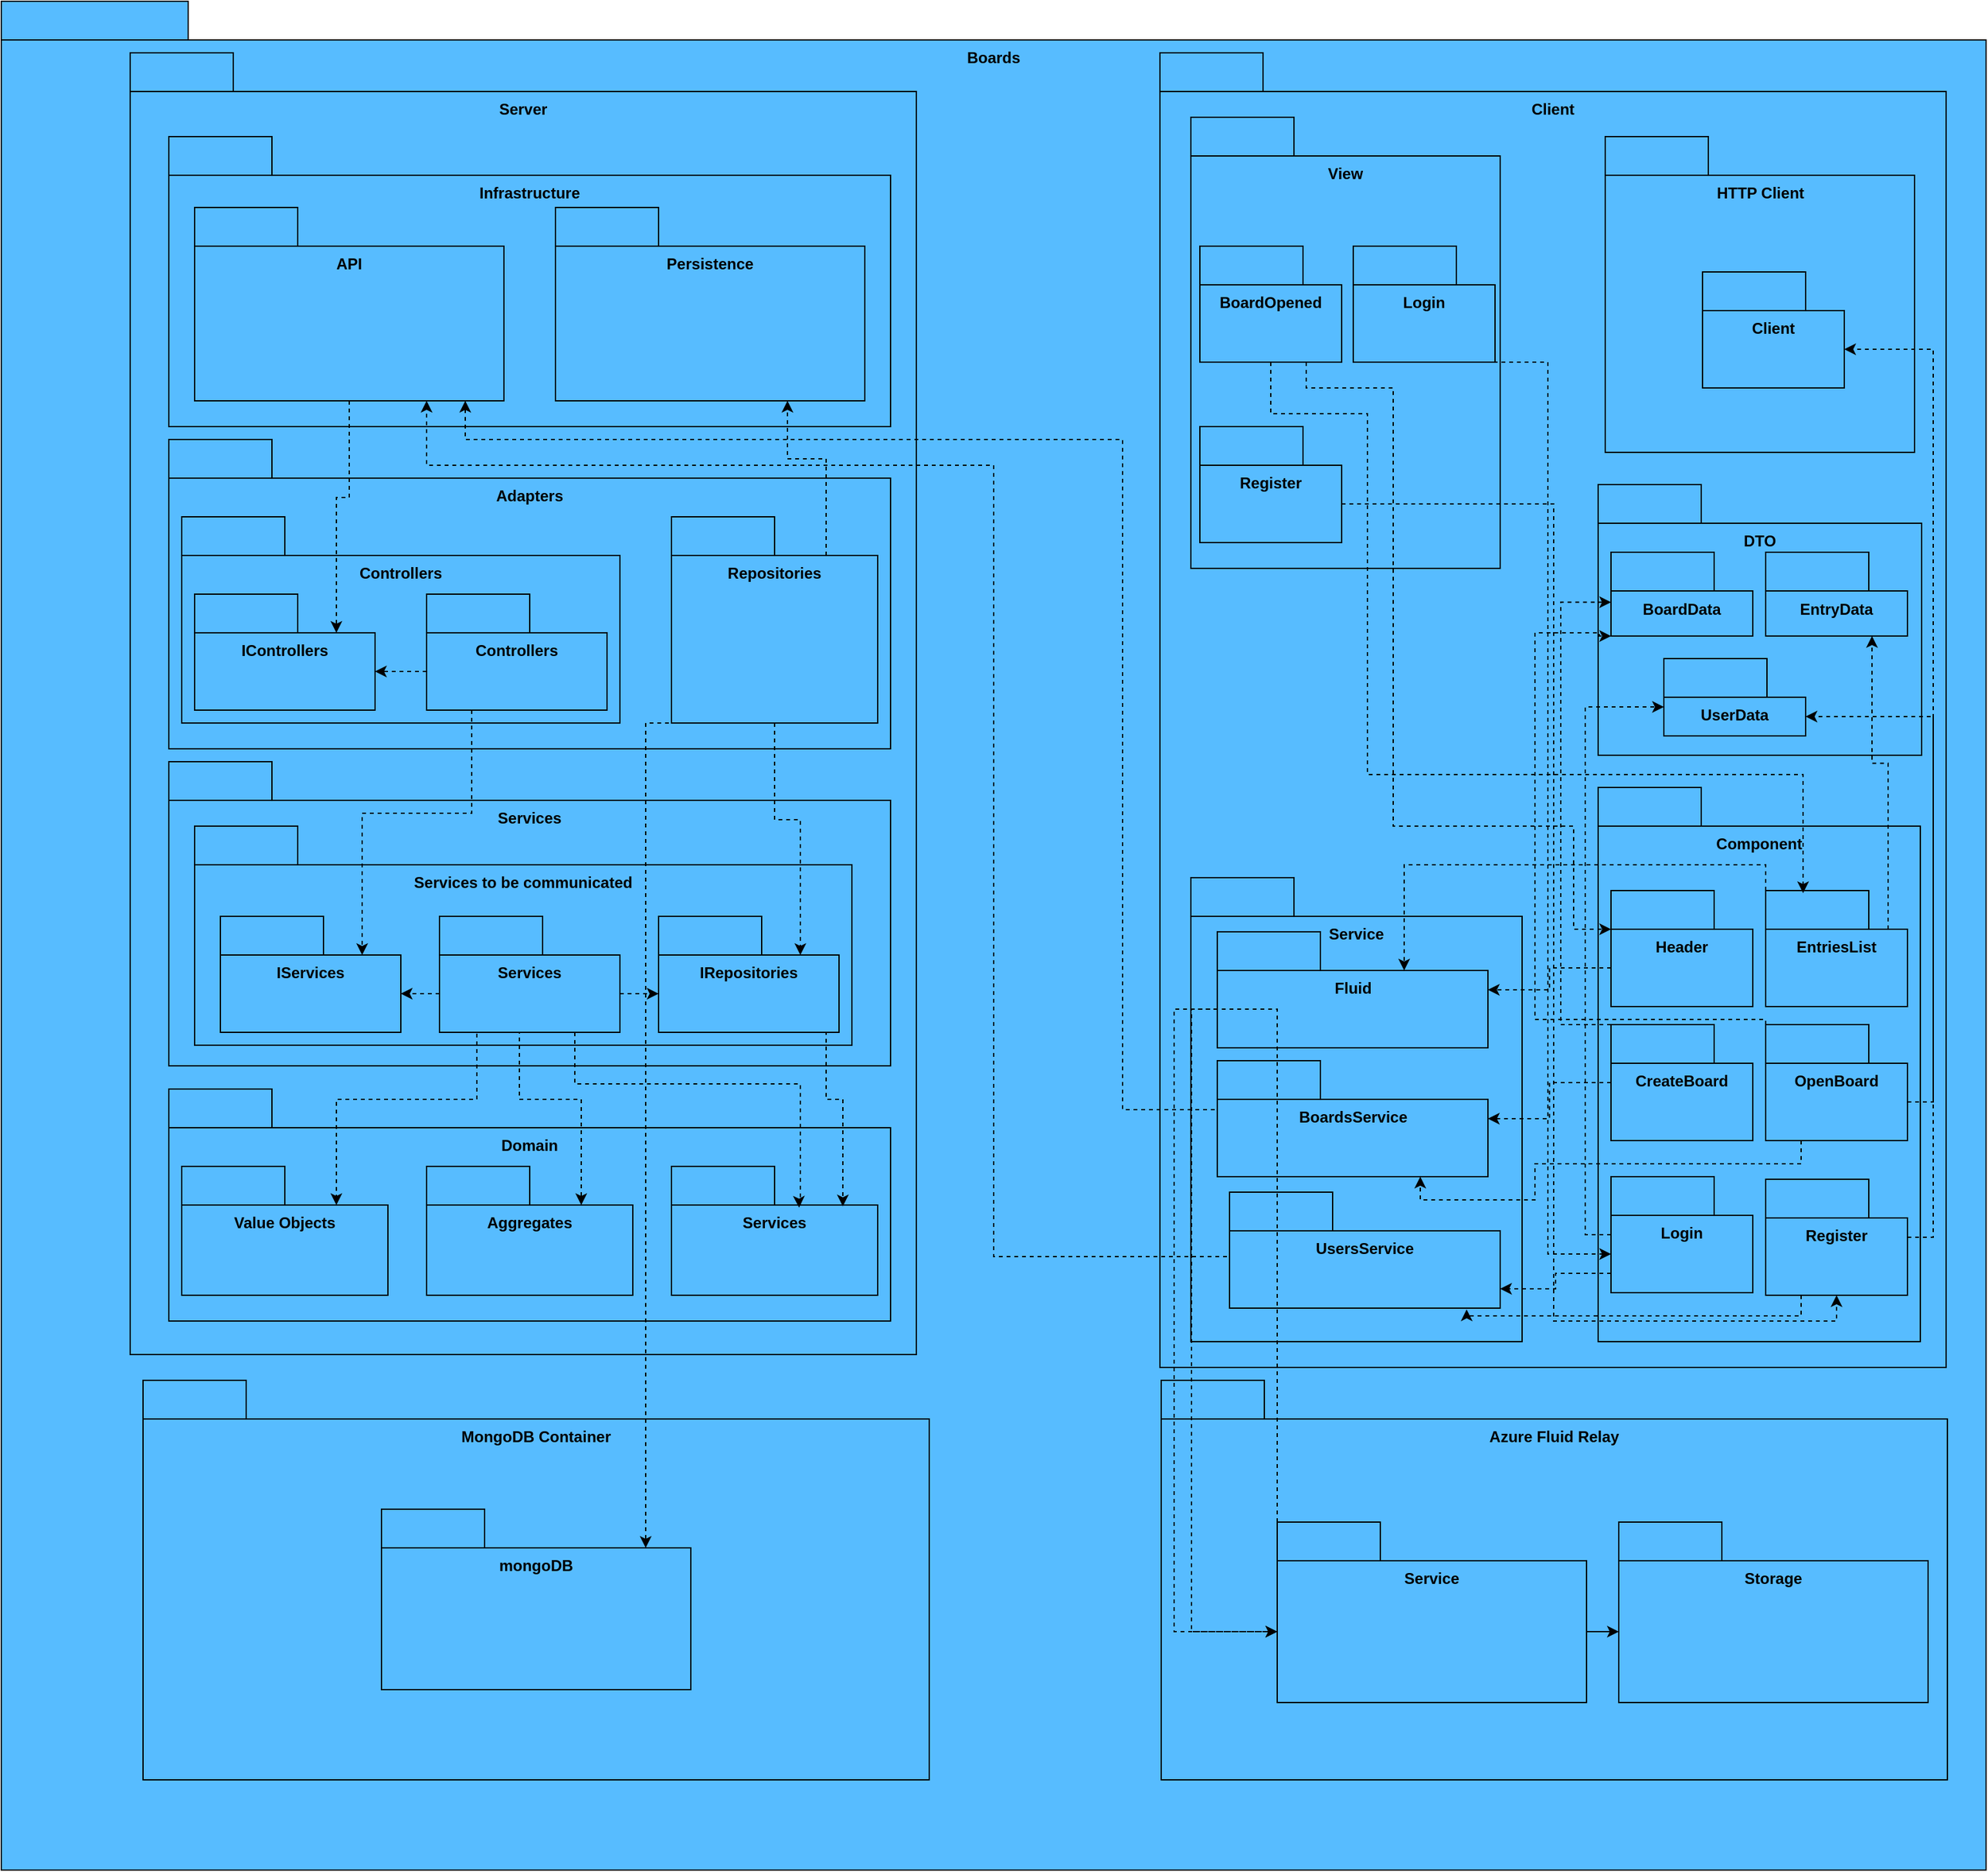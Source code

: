 <mxfile version="24.5.2" type="device">
  <diagram name="Página-1" id="x0MIxofvlBKnb_vQ5xsa">
    <mxGraphModel dx="1559" dy="737" grid="1" gridSize="10" guides="1" tooltips="1" connect="1" arrows="1" fold="1" page="1" pageScale="1" pageWidth="827" pageHeight="1169" math="0" shadow="0">
      <root>
        <mxCell id="0" />
        <mxCell id="1" parent="0" />
        <mxCell id="X4RcV-u0WtbPZ1Ft_U8e-1" value="Boards" style="shape=folder;fontStyle=1;tabWidth=80;tabHeight=30;tabPosition=left;html=1;boundedLbl=1;whiteSpace=wrap;fillColor=#57BCFF;verticalAlign=top;" parent="1" vertex="1">
          <mxGeometry x="-420" y="30" width="1540" height="1450" as="geometry" />
        </mxCell>
        <mxCell id="X4RcV-u0WtbPZ1Ft_U8e-2" value="Server" style="shape=folder;fontStyle=1;tabWidth=80;tabHeight=30;tabPosition=left;html=1;boundedLbl=1;whiteSpace=wrap;fillColor=#57BCFF;verticalAlign=top;" parent="1" vertex="1">
          <mxGeometry x="-320" y="70" width="610" height="1010" as="geometry" />
        </mxCell>
        <mxCell id="X4RcV-u0WtbPZ1Ft_U8e-3" value="Services" style="shape=folder;fontStyle=1;tabWidth=80;tabHeight=30;tabPosition=left;html=1;boundedLbl=1;whiteSpace=wrap;fillColor=#57BCFF;verticalAlign=top;" parent="1" vertex="1">
          <mxGeometry x="-290" y="620" width="560" height="236" as="geometry" />
        </mxCell>
        <mxCell id="X4RcV-u0WtbPZ1Ft_U8e-4" value="MongoDB Container" style="shape=folder;fontStyle=1;tabWidth=80;tabHeight=30;tabPosition=left;html=1;boundedLbl=1;whiteSpace=wrap;fillColor=#57BCFF;verticalAlign=top;" parent="1" vertex="1">
          <mxGeometry x="-310" y="1100" width="610" height="310" as="geometry" />
        </mxCell>
        <mxCell id="X4RcV-u0WtbPZ1Ft_U8e-5" value="mongoDB" style="shape=folder;fontStyle=1;tabWidth=80;tabHeight=30;tabPosition=left;html=1;boundedLbl=1;whiteSpace=wrap;fillColor=#57BCFF;verticalAlign=top;" parent="1" vertex="1">
          <mxGeometry x="-125" y="1200" width="240" height="140" as="geometry" />
        </mxCell>
        <mxCell id="X4RcV-u0WtbPZ1Ft_U8e-6" value="Client" style="shape=folder;fontStyle=1;tabWidth=80;tabHeight=30;tabPosition=left;html=1;boundedLbl=1;whiteSpace=wrap;fillColor=#57BCFF;verticalAlign=top;" parent="1" vertex="1">
          <mxGeometry x="479" y="70" width="610" height="1020" as="geometry" />
        </mxCell>
        <mxCell id="X4RcV-u0WtbPZ1Ft_U8e-7" value="View" style="shape=folder;fontStyle=1;tabWidth=80;tabHeight=30;tabPosition=left;html=1;boundedLbl=1;whiteSpace=wrap;fillColor=#57BCFF;verticalAlign=top;" parent="1" vertex="1">
          <mxGeometry x="503" y="120" width="240" height="350" as="geometry" />
        </mxCell>
        <mxCell id="X4RcV-u0WtbPZ1Ft_U8e-8" value="HTTP Client" style="shape=folder;fontStyle=1;tabWidth=80;tabHeight=30;tabPosition=left;html=1;boundedLbl=1;whiteSpace=wrap;fillColor=#57BCFF;verticalAlign=top;" parent="1" vertex="1">
          <mxGeometry x="824.5" y="135" width="240" height="245" as="geometry" />
        </mxCell>
        <mxCell id="X4RcV-u0WtbPZ1Ft_U8e-9" value="Service" style="shape=folder;fontStyle=1;tabWidth=80;tabHeight=30;tabPosition=left;html=1;boundedLbl=1;whiteSpace=wrap;fillColor=#57BCFF;verticalAlign=top;" parent="1" vertex="1">
          <mxGeometry x="503" y="710" width="257" height="360" as="geometry" />
        </mxCell>
        <mxCell id="X4RcV-u0WtbPZ1Ft_U8e-10" value="Component" style="shape=folder;fontStyle=1;tabWidth=80;tabHeight=30;tabPosition=left;html=1;boundedLbl=1;whiteSpace=wrap;fillColor=#57BCFF;verticalAlign=top;" parent="1" vertex="1">
          <mxGeometry x="819" y="640" width="250" height="430" as="geometry" />
        </mxCell>
        <mxCell id="X4RcV-u0WtbPZ1Ft_U8e-11" value="DTO" style="shape=folder;fontStyle=1;tabWidth=80;tabHeight=30;tabPosition=left;html=1;boundedLbl=1;whiteSpace=wrap;fillColor=#57BCFF;verticalAlign=top;" parent="1" vertex="1">
          <mxGeometry x="819" y="405" width="251" height="210" as="geometry" />
        </mxCell>
        <mxCell id="X4RcV-u0WtbPZ1Ft_U8e-12" value="Azure Fluid Relay" style="shape=folder;fontStyle=1;tabWidth=80;tabHeight=30;tabPosition=left;html=1;boundedLbl=1;whiteSpace=wrap;fillColor=#57BCFF;verticalAlign=top;" parent="1" vertex="1">
          <mxGeometry x="480" y="1100" width="610" height="310" as="geometry" />
        </mxCell>
        <mxCell id="X4RcV-u0WtbPZ1Ft_U8e-13" value="Storage" style="shape=folder;fontStyle=1;tabWidth=80;tabHeight=30;tabPosition=left;html=1;boundedLbl=1;whiteSpace=wrap;fillColor=#57BCFF;verticalAlign=top;" parent="1" vertex="1">
          <mxGeometry x="835" y="1210" width="240" height="140" as="geometry" />
        </mxCell>
        <mxCell id="X4RcV-u0WtbPZ1Ft_U8e-14" value="Domain" style="shape=folder;fontStyle=1;tabWidth=80;tabHeight=30;tabPosition=left;html=1;boundedLbl=1;whiteSpace=wrap;fillColor=#57BCFF;verticalAlign=top;" parent="1" vertex="1">
          <mxGeometry x="-290" y="874" width="560" height="180" as="geometry" />
        </mxCell>
        <mxCell id="X4RcV-u0WtbPZ1Ft_U8e-15" value="Adapters" style="shape=folder;fontStyle=1;tabWidth=80;tabHeight=30;tabPosition=left;html=1;boundedLbl=1;whiteSpace=wrap;fillColor=#57BCFF;verticalAlign=top;" parent="1" vertex="1">
          <mxGeometry x="-290" y="370" width="560" height="240" as="geometry" />
        </mxCell>
        <mxCell id="X4RcV-u0WtbPZ1Ft_U8e-16" value="Infrastructure" style="shape=folder;fontStyle=1;tabWidth=80;tabHeight=30;tabPosition=left;html=1;boundedLbl=1;whiteSpace=wrap;fillColor=#57BCFF;verticalAlign=top;" parent="1" vertex="1">
          <mxGeometry x="-290" y="135" width="560" height="225" as="geometry" />
        </mxCell>
        <mxCell id="X4RcV-u0WtbPZ1Ft_U8e-33" value="API" style="shape=folder;fontStyle=1;tabWidth=80;tabHeight=30;tabPosition=left;html=1;boundedLbl=1;whiteSpace=wrap;fillColor=#57BCFF;verticalAlign=top;" parent="1" vertex="1">
          <mxGeometry x="-270" y="190" width="240" height="150" as="geometry" />
        </mxCell>
        <mxCell id="X4RcV-u0WtbPZ1Ft_U8e-36" value="Repositories" style="shape=folder;fontStyle=1;tabWidth=80;tabHeight=30;tabPosition=left;html=1;boundedLbl=1;whiteSpace=wrap;fillColor=#57BCFF;verticalAlign=top;" parent="1" vertex="1">
          <mxGeometry x="100" y="430" width="160" height="160" as="geometry" />
        </mxCell>
        <mxCell id="X4RcV-u0WtbPZ1Ft_U8e-37" value="Persistence" style="shape=folder;fontStyle=1;tabWidth=80;tabHeight=30;tabPosition=left;html=1;boundedLbl=1;whiteSpace=wrap;fillColor=#57BCFF;verticalAlign=top;" parent="1" vertex="1">
          <mxGeometry x="10" y="190" width="240" height="150" as="geometry" />
        </mxCell>
        <mxCell id="X4RcV-u0WtbPZ1Ft_U8e-38" value="Aggregates" style="shape=folder;fontStyle=1;tabWidth=80;tabHeight=30;tabPosition=left;html=1;boundedLbl=1;whiteSpace=wrap;fillColor=#57BCFF;verticalAlign=top;" parent="1" vertex="1">
          <mxGeometry x="-90" y="934" width="160" height="100" as="geometry" />
        </mxCell>
        <mxCell id="X4RcV-u0WtbPZ1Ft_U8e-39" value="Value Objects" style="shape=folder;fontStyle=1;tabWidth=80;tabHeight=30;tabPosition=left;html=1;boundedLbl=1;whiteSpace=wrap;fillColor=#57BCFF;verticalAlign=top;" parent="1" vertex="1">
          <mxGeometry x="-280" y="934" width="160" height="100" as="geometry" />
        </mxCell>
        <mxCell id="X4RcV-u0WtbPZ1Ft_U8e-40" value="Services to be communicated" style="shape=folder;fontStyle=1;tabWidth=80;tabHeight=30;tabPosition=left;html=1;boundedLbl=1;whiteSpace=wrap;fillColor=#57BCFF;verticalAlign=top;" parent="1" vertex="1">
          <mxGeometry x="-270" y="670" width="510" height="170" as="geometry" />
        </mxCell>
        <mxCell id="X4RcV-u0WtbPZ1Ft_U8e-41" value="Controllers" style="shape=folder;fontStyle=1;tabWidth=80;tabHeight=30;tabPosition=left;html=1;boundedLbl=1;whiteSpace=wrap;fillColor=#57BCFF;verticalAlign=top;" parent="1" vertex="1">
          <mxGeometry x="-280" y="430" width="340" height="160" as="geometry" />
        </mxCell>
        <mxCell id="X4RcV-u0WtbPZ1Ft_U8e-42" value="Services" style="shape=folder;fontStyle=1;tabWidth=80;tabHeight=30;tabPosition=left;html=1;boundedLbl=1;whiteSpace=wrap;fillColor=#57BCFF;verticalAlign=top;" parent="1" vertex="1">
          <mxGeometry x="100" y="934" width="160" height="100" as="geometry" />
        </mxCell>
        <mxCell id="X4RcV-u0WtbPZ1Ft_U8e-43" style="edgeStyle=orthogonalEdgeStyle;rounded=0;orthogonalLoop=1;jettySize=auto;html=1;exitX=0.207;exitY=1.011;exitDx=0;exitDy=0;exitPerimeter=0;entryX=0;entryY=0;entryDx=120;entryDy=30;entryPerimeter=0;dashed=1;" parent="1" source="X4RcV-u0WtbPZ1Ft_U8e-50" target="X4RcV-u0WtbPZ1Ft_U8e-39" edge="1">
          <mxGeometry relative="1" as="geometry" />
        </mxCell>
        <mxCell id="X4RcV-u0WtbPZ1Ft_U8e-44" style="edgeStyle=orthogonalEdgeStyle;rounded=0;orthogonalLoop=1;jettySize=auto;html=1;exitX=0.443;exitY=0.978;exitDx=0;exitDy=0;exitPerimeter=0;entryX=0;entryY=0;entryDx=120;entryDy=30;entryPerimeter=0;dashed=1;" parent="1" source="X4RcV-u0WtbPZ1Ft_U8e-50" target="X4RcV-u0WtbPZ1Ft_U8e-38" edge="1">
          <mxGeometry relative="1" as="geometry" />
        </mxCell>
        <mxCell id="X4RcV-u0WtbPZ1Ft_U8e-45" style="edgeStyle=orthogonalEdgeStyle;rounded=0;orthogonalLoop=1;jettySize=auto;html=1;exitX=0.75;exitY=1;exitDx=0;exitDy=0;exitPerimeter=0;entryX=0.619;entryY=0.32;entryDx=0;entryDy=0;entryPerimeter=0;dashed=1;" parent="1" source="X4RcV-u0WtbPZ1Ft_U8e-50" target="X4RcV-u0WtbPZ1Ft_U8e-42" edge="1">
          <mxGeometry relative="1" as="geometry">
            <Array as="points">
              <mxPoint x="25" y="870" />
              <mxPoint x="200" y="870" />
              <mxPoint x="200" y="964" />
              <mxPoint x="199" y="964" />
            </Array>
          </mxGeometry>
        </mxCell>
        <mxCell id="X4RcV-u0WtbPZ1Ft_U8e-48" value="IServices" style="shape=folder;fontStyle=1;tabWidth=80;tabHeight=30;tabPosition=left;html=1;boundedLbl=1;whiteSpace=wrap;fillColor=#57BCFF;verticalAlign=top;" parent="1" vertex="1">
          <mxGeometry x="-250" y="740" width="140" height="90" as="geometry" />
        </mxCell>
        <mxCell id="X4RcV-u0WtbPZ1Ft_U8e-49" value="IRepositories" style="shape=folder;fontStyle=1;tabWidth=80;tabHeight=30;tabPosition=left;html=1;boundedLbl=1;whiteSpace=wrap;fillColor=#57BCFF;verticalAlign=top;" parent="1" vertex="1">
          <mxGeometry x="90" y="740" width="140" height="90" as="geometry" />
        </mxCell>
        <mxCell id="X4RcV-u0WtbPZ1Ft_U8e-50" value="Services" style="shape=folder;fontStyle=1;tabWidth=80;tabHeight=30;tabPosition=left;html=1;boundedLbl=1;whiteSpace=wrap;fillColor=#57BCFF;verticalAlign=top;" parent="1" vertex="1">
          <mxGeometry x="-80" y="740" width="140" height="90" as="geometry" />
        </mxCell>
        <mxCell id="X4RcV-u0WtbPZ1Ft_U8e-51" value="Controllers" style="shape=folder;fontStyle=1;tabWidth=80;tabHeight=30;tabPosition=left;html=1;boundedLbl=1;whiteSpace=wrap;fillColor=#57BCFF;verticalAlign=top;" parent="1" vertex="1">
          <mxGeometry x="-90" y="490" width="140" height="90" as="geometry" />
        </mxCell>
        <mxCell id="X4RcV-u0WtbPZ1Ft_U8e-52" value="IControllers" style="shape=folder;fontStyle=1;tabWidth=80;tabHeight=30;tabPosition=left;html=1;boundedLbl=1;whiteSpace=wrap;fillColor=#57BCFF;verticalAlign=top;" parent="1" vertex="1">
          <mxGeometry x="-270" y="490" width="140" height="90" as="geometry" />
        </mxCell>
        <mxCell id="X4RcV-u0WtbPZ1Ft_U8e-53" style="edgeStyle=orthogonalEdgeStyle;rounded=0;orthogonalLoop=1;jettySize=auto;html=1;exitX=0.75;exitY=1;exitDx=0;exitDy=0;exitPerimeter=0;entryX=0.831;entryY=0.31;entryDx=0;entryDy=0;entryPerimeter=0;dashed=1;" parent="1" source="X4RcV-u0WtbPZ1Ft_U8e-49" target="X4RcV-u0WtbPZ1Ft_U8e-42" edge="1">
          <mxGeometry relative="1" as="geometry">
            <Array as="points">
              <mxPoint x="220" y="830" />
              <mxPoint x="220" y="882" />
              <mxPoint x="233" y="882" />
            </Array>
          </mxGeometry>
        </mxCell>
        <mxCell id="X4RcV-u0WtbPZ1Ft_U8e-54" style="edgeStyle=orthogonalEdgeStyle;rounded=0;orthogonalLoop=1;jettySize=auto;html=1;exitX=0;exitY=0;exitDx=0;exitDy=60;exitPerimeter=0;entryX=0;entryY=0;entryDx=140;entryDy=60;entryPerimeter=0;dashed=1;" parent="1" source="X4RcV-u0WtbPZ1Ft_U8e-51" target="X4RcV-u0WtbPZ1Ft_U8e-52" edge="1">
          <mxGeometry relative="1" as="geometry" />
        </mxCell>
        <mxCell id="X4RcV-u0WtbPZ1Ft_U8e-55" style="edgeStyle=orthogonalEdgeStyle;rounded=0;orthogonalLoop=1;jettySize=auto;html=1;exitX=0.25;exitY=1;exitDx=0;exitDy=0;exitPerimeter=0;entryX=0;entryY=0;entryDx=110;entryDy=30;entryPerimeter=0;dashed=1;" parent="1" source="X4RcV-u0WtbPZ1Ft_U8e-51" target="X4RcV-u0WtbPZ1Ft_U8e-48" edge="1">
          <mxGeometry relative="1" as="geometry" />
        </mxCell>
        <mxCell id="X4RcV-u0WtbPZ1Ft_U8e-56" style="edgeStyle=orthogonalEdgeStyle;rounded=0;orthogonalLoop=1;jettySize=auto;html=1;exitX=0;exitY=0;exitDx=0;exitDy=60;exitPerimeter=0;entryX=0;entryY=0;entryDx=140;entryDy=60;entryPerimeter=0;dashed=1;" parent="1" source="X4RcV-u0WtbPZ1Ft_U8e-50" target="X4RcV-u0WtbPZ1Ft_U8e-48" edge="1">
          <mxGeometry relative="1" as="geometry" />
        </mxCell>
        <mxCell id="X4RcV-u0WtbPZ1Ft_U8e-57" style="edgeStyle=orthogonalEdgeStyle;rounded=0;orthogonalLoop=1;jettySize=auto;html=1;exitX=0;exitY=0;exitDx=140;exitDy=60;exitPerimeter=0;entryX=0;entryY=0;entryDx=0;entryDy=60;entryPerimeter=0;dashed=1;" parent="1" source="X4RcV-u0WtbPZ1Ft_U8e-50" target="X4RcV-u0WtbPZ1Ft_U8e-49" edge="1">
          <mxGeometry relative="1" as="geometry" />
        </mxCell>
        <mxCell id="X4RcV-u0WtbPZ1Ft_U8e-58" style="edgeStyle=orthogonalEdgeStyle;rounded=0;orthogonalLoop=1;jettySize=auto;html=1;exitX=0.5;exitY=1;exitDx=0;exitDy=0;exitPerimeter=0;entryX=0;entryY=0;entryDx=110;entryDy=30;entryPerimeter=0;dashed=1;" parent="1" source="X4RcV-u0WtbPZ1Ft_U8e-36" target="X4RcV-u0WtbPZ1Ft_U8e-49" edge="1">
          <mxGeometry relative="1" as="geometry" />
        </mxCell>
        <mxCell id="X4RcV-u0WtbPZ1Ft_U8e-59" style="edgeStyle=orthogonalEdgeStyle;rounded=0;orthogonalLoop=1;jettySize=auto;html=1;exitX=0;exitY=0;exitDx=120;exitDy=30;exitPerimeter=0;entryX=0.75;entryY=1;entryDx=0;entryDy=0;entryPerimeter=0;dashed=1;" parent="1" source="X4RcV-u0WtbPZ1Ft_U8e-36" target="X4RcV-u0WtbPZ1Ft_U8e-37" edge="1">
          <mxGeometry relative="1" as="geometry" />
        </mxCell>
        <mxCell id="X4RcV-u0WtbPZ1Ft_U8e-60" style="edgeStyle=orthogonalEdgeStyle;rounded=0;orthogonalLoop=1;jettySize=auto;html=1;exitX=0.5;exitY=1;exitDx=0;exitDy=0;exitPerimeter=0;entryX=0;entryY=0;entryDx=110;entryDy=30;entryPerimeter=0;dashed=1;" parent="1" source="X4RcV-u0WtbPZ1Ft_U8e-33" target="X4RcV-u0WtbPZ1Ft_U8e-52" edge="1">
          <mxGeometry relative="1" as="geometry" />
        </mxCell>
        <mxCell id="X4RcV-u0WtbPZ1Ft_U8e-61" value="BoardOpened" style="shape=folder;fontStyle=1;tabWidth=80;tabHeight=30;tabPosition=left;html=1;boundedLbl=1;whiteSpace=wrap;fillColor=#57BCFF;verticalAlign=top;" parent="1" vertex="1">
          <mxGeometry x="510" y="220" width="110" height="90" as="geometry" />
        </mxCell>
        <mxCell id="X4RcV-u0WtbPZ1Ft_U8e-62" value="UsersService" style="shape=folder;fontStyle=1;tabWidth=80;tabHeight=30;tabPosition=left;html=1;boundedLbl=1;whiteSpace=wrap;fillColor=#57BCFF;verticalAlign=top;" parent="1" vertex="1">
          <mxGeometry x="533" y="954" width="210" height="90" as="geometry" />
        </mxCell>
        <mxCell id="X4RcV-u0WtbPZ1Ft_U8e-63" value="BoardsService" style="shape=folder;fontStyle=1;tabWidth=80;tabHeight=30;tabPosition=left;html=1;boundedLbl=1;whiteSpace=wrap;fillColor=#57BCFF;verticalAlign=top;" parent="1" vertex="1">
          <mxGeometry x="523.5" y="852" width="210" height="90" as="geometry" />
        </mxCell>
        <mxCell id="X4RcV-u0WtbPZ1Ft_U8e-64" value="CreateBoard" style="shape=folder;fontStyle=1;tabWidth=80;tabHeight=30;tabPosition=left;html=1;boundedLbl=1;whiteSpace=wrap;fillColor=#57BCFF;verticalAlign=top;" parent="1" vertex="1">
          <mxGeometry x="829" y="824" width="110" height="90" as="geometry" />
        </mxCell>
        <mxCell id="X4RcV-u0WtbPZ1Ft_U8e-65" value="Register" style="shape=folder;fontStyle=1;tabWidth=80;tabHeight=30;tabPosition=left;html=1;boundedLbl=1;whiteSpace=wrap;fillColor=#57BCFF;verticalAlign=top;" parent="1" vertex="1">
          <mxGeometry x="510" y="360" width="110" height="90" as="geometry" />
        </mxCell>
        <mxCell id="X4RcV-u0WtbPZ1Ft_U8e-66" value="BoardData" style="shape=folder;fontStyle=1;tabWidth=80;tabHeight=30;tabPosition=left;html=1;boundedLbl=1;whiteSpace=wrap;fillColor=#57BCFF;verticalAlign=top;" parent="1" vertex="1">
          <mxGeometry x="829" y="457.5" width="110" height="65" as="geometry" />
        </mxCell>
        <mxCell id="X4RcV-u0WtbPZ1Ft_U8e-67" value="Login" style="shape=folder;fontStyle=1;tabWidth=80;tabHeight=30;tabPosition=left;html=1;boundedLbl=1;whiteSpace=wrap;fillColor=#57BCFF;verticalAlign=top;" parent="1" vertex="1">
          <mxGeometry x="829" y="942" width="110" height="90" as="geometry" />
        </mxCell>
        <mxCell id="X4RcV-u0WtbPZ1Ft_U8e-68" value="Register" style="shape=folder;fontStyle=1;tabWidth=80;tabHeight=30;tabPosition=left;html=1;boundedLbl=1;whiteSpace=wrap;fillColor=#57BCFF;verticalAlign=top;" parent="1" vertex="1">
          <mxGeometry x="949" y="944" width="110" height="90" as="geometry" />
        </mxCell>
        <mxCell id="X4RcV-u0WtbPZ1Ft_U8e-69" value="OpenBoard" style="shape=folder;fontStyle=1;tabWidth=80;tabHeight=30;tabPosition=left;html=1;boundedLbl=1;whiteSpace=wrap;fillColor=#57BCFF;verticalAlign=top;" parent="1" vertex="1">
          <mxGeometry x="949" y="824" width="110" height="90" as="geometry" />
        </mxCell>
        <mxCell id="X4RcV-u0WtbPZ1Ft_U8e-82" style="edgeStyle=orthogonalEdgeStyle;rounded=0;orthogonalLoop=1;jettySize=auto;html=1;exitX=0;exitY=0;exitDx=0;exitDy=45;exitPerimeter=0;entryX=0;entryY=0;entryDx=210;entryDy=45;entryPerimeter=0;dashed=1;" parent="1" source="X4RcV-u0WtbPZ1Ft_U8e-64" target="X4RcV-u0WtbPZ1Ft_U8e-63" edge="1">
          <mxGeometry relative="1" as="geometry" />
        </mxCell>
        <mxCell id="X4RcV-u0WtbPZ1Ft_U8e-83" style="edgeStyle=orthogonalEdgeStyle;rounded=0;orthogonalLoop=1;jettySize=auto;html=1;exitX=0.25;exitY=1;exitDx=0;exitDy=0;exitPerimeter=0;entryX=0.75;entryY=1;entryDx=0;entryDy=0;entryPerimeter=0;dashed=1;" parent="1" source="X4RcV-u0WtbPZ1Ft_U8e-69" target="X4RcV-u0WtbPZ1Ft_U8e-63" edge="1">
          <mxGeometry relative="1" as="geometry">
            <Array as="points">
              <mxPoint x="977" y="932" />
              <mxPoint x="770" y="932" />
              <mxPoint x="770" y="960" />
              <mxPoint x="681" y="960" />
            </Array>
          </mxGeometry>
        </mxCell>
        <mxCell id="X4RcV-u0WtbPZ1Ft_U8e-84" style="edgeStyle=orthogonalEdgeStyle;rounded=0;orthogonalLoop=1;jettySize=auto;html=1;exitX=0;exitY=0;exitDx=0;exitDy=75;exitPerimeter=0;entryX=0;entryY=0;entryDx=210;entryDy=75;entryPerimeter=0;dashed=1;" parent="1" source="X4RcV-u0WtbPZ1Ft_U8e-67" target="X4RcV-u0WtbPZ1Ft_U8e-62" edge="1">
          <mxGeometry relative="1" as="geometry" />
        </mxCell>
        <mxCell id="X4RcV-u0WtbPZ1Ft_U8e-85" style="edgeStyle=orthogonalEdgeStyle;rounded=0;orthogonalLoop=1;jettySize=auto;html=1;exitX=0.25;exitY=1;exitDx=0;exitDy=0;exitPerimeter=0;entryX=0.876;entryY=1.011;entryDx=0;entryDy=0;entryPerimeter=0;dashed=1;" parent="1" source="X4RcV-u0WtbPZ1Ft_U8e-68" target="X4RcV-u0WtbPZ1Ft_U8e-62" edge="1">
          <mxGeometry relative="1" as="geometry">
            <Array as="points">
              <mxPoint x="977" y="1050" />
              <mxPoint x="717" y="1050" />
            </Array>
          </mxGeometry>
        </mxCell>
        <mxCell id="X4RcV-u0WtbPZ1Ft_U8e-86" style="edgeStyle=orthogonalEdgeStyle;rounded=0;orthogonalLoop=1;jettySize=auto;html=1;exitX=0;exitY=0;exitDx=0;exitDy=60;exitPerimeter=0;entryX=0.875;entryY=1;entryDx=0;entryDy=0;entryPerimeter=0;dashed=1;" parent="1" source="X4RcV-u0WtbPZ1Ft_U8e-63" target="X4RcV-u0WtbPZ1Ft_U8e-33" edge="1">
          <mxGeometry relative="1" as="geometry">
            <Array as="points">
              <mxPoint x="450" y="890" />
              <mxPoint x="450" y="370" />
              <mxPoint x="-60" y="370" />
            </Array>
          </mxGeometry>
        </mxCell>
        <mxCell id="X4RcV-u0WtbPZ1Ft_U8e-87" style="edgeStyle=orthogonalEdgeStyle;rounded=0;orthogonalLoop=1;jettySize=auto;html=1;exitX=0;exitY=0;exitDx=0;exitDy=60;exitPerimeter=0;entryX=0.75;entryY=1;entryDx=0;entryDy=0;entryPerimeter=0;dashed=1;" parent="1" source="X4RcV-u0WtbPZ1Ft_U8e-62" target="X4RcV-u0WtbPZ1Ft_U8e-33" edge="1">
          <mxGeometry relative="1" as="geometry">
            <Array as="points">
              <mxPoint x="350" y="1004" />
              <mxPoint x="350" y="390" />
              <mxPoint x="-90" y="390" />
            </Array>
          </mxGeometry>
        </mxCell>
        <mxCell id="X4RcV-u0WtbPZ1Ft_U8e-88" value="EntryData" style="shape=folder;fontStyle=1;tabWidth=80;tabHeight=30;tabPosition=left;html=1;boundedLbl=1;whiteSpace=wrap;fillColor=#57BCFF;verticalAlign=top;" parent="1" vertex="1">
          <mxGeometry x="949" y="457.5" width="110" height="65" as="geometry" />
        </mxCell>
        <mxCell id="X4RcV-u0WtbPZ1Ft_U8e-90" value="UserData" style="shape=folder;fontStyle=1;tabWidth=80;tabHeight=30;tabPosition=left;html=1;boundedLbl=1;whiteSpace=wrap;fillColor=#57BCFF;verticalAlign=top;" parent="1" vertex="1">
          <mxGeometry x="870" y="540" width="110" height="60" as="geometry" />
        </mxCell>
        <mxCell id="X4RcV-u0WtbPZ1Ft_U8e-92" value="Login" style="shape=folder;fontStyle=1;tabWidth=80;tabHeight=30;tabPosition=left;html=1;boundedLbl=1;whiteSpace=wrap;fillColor=#57BCFF;verticalAlign=top;" parent="1" vertex="1">
          <mxGeometry x="629" y="220" width="110" height="90" as="geometry" />
        </mxCell>
        <mxCell id="X4RcV-u0WtbPZ1Ft_U8e-94" value="EntriesList" style="shape=folder;fontStyle=1;tabWidth=80;tabHeight=30;tabPosition=left;html=1;boundedLbl=1;whiteSpace=wrap;fillColor=#57BCFF;verticalAlign=top;" parent="1" vertex="1">
          <mxGeometry x="949" y="720" width="110" height="90" as="geometry" />
        </mxCell>
        <mxCell id="X4RcV-u0WtbPZ1Ft_U8e-96" value="Header" style="shape=folder;fontStyle=1;tabWidth=80;tabHeight=30;tabPosition=left;html=1;boundedLbl=1;whiteSpace=wrap;fillColor=#57BCFF;verticalAlign=top;" parent="1" vertex="1">
          <mxGeometry x="829" y="720" width="110" height="90" as="geometry" />
        </mxCell>
        <mxCell id="X4RcV-u0WtbPZ1Ft_U8e-97" value="Fluid" style="shape=folder;fontStyle=1;tabWidth=80;tabHeight=30;tabPosition=left;html=1;boundedLbl=1;whiteSpace=wrap;fillColor=#57BCFF;verticalAlign=top;" parent="1" vertex="1">
          <mxGeometry x="523.5" y="752" width="210" height="90" as="geometry" />
        </mxCell>
        <mxCell id="X4RcV-u0WtbPZ1Ft_U8e-98" style="edgeStyle=orthogonalEdgeStyle;rounded=0;orthogonalLoop=1;jettySize=auto;html=1;exitX=0;exitY=0;exitDx=0;exitDy=60;exitPerimeter=0;entryX=0;entryY=0;entryDx=210;entryDy=45;entryPerimeter=0;dashed=1;" parent="1" source="X4RcV-u0WtbPZ1Ft_U8e-96" target="X4RcV-u0WtbPZ1Ft_U8e-97" edge="1">
          <mxGeometry relative="1" as="geometry" />
        </mxCell>
        <mxCell id="X4RcV-u0WtbPZ1Ft_U8e-99" style="edgeStyle=orthogonalEdgeStyle;rounded=0;orthogonalLoop=1;jettySize=auto;html=1;exitX=0;exitY=0;exitDx=0;exitDy=30;exitPerimeter=0;entryX=0;entryY=0;entryDx=145;entryDy=30;entryPerimeter=0;dashed=1;" parent="1" source="X4RcV-u0WtbPZ1Ft_U8e-94" target="X4RcV-u0WtbPZ1Ft_U8e-97" edge="1">
          <mxGeometry relative="1" as="geometry">
            <Array as="points">
              <mxPoint x="949" y="700" />
              <mxPoint x="669" y="700" />
            </Array>
          </mxGeometry>
        </mxCell>
        <mxCell id="X4RcV-u0WtbPZ1Ft_U8e-101" style="edgeStyle=orthogonalEdgeStyle;rounded=0;orthogonalLoop=1;jettySize=auto;html=1;exitX=0;exitY=0;exitDx=0;exitDy=45;exitPerimeter=0;entryX=0;entryY=0;entryDx=0;entryDy=37.5;entryPerimeter=0;dashed=1;" parent="1" source="X4RcV-u0WtbPZ1Ft_U8e-67" target="X4RcV-u0WtbPZ1Ft_U8e-90" edge="1">
          <mxGeometry relative="1" as="geometry" />
        </mxCell>
        <mxCell id="X4RcV-u0WtbPZ1Ft_U8e-102" style="edgeStyle=orthogonalEdgeStyle;rounded=0;orthogonalLoop=1;jettySize=auto;html=1;exitX=0;exitY=0;exitDx=110;exitDy=45;exitPerimeter=0;entryX=0;entryY=0;entryDx=110;entryDy=45;entryPerimeter=0;dashed=1;" parent="1" source="X4RcV-u0WtbPZ1Ft_U8e-68" target="X4RcV-u0WtbPZ1Ft_U8e-90" edge="1">
          <mxGeometry relative="1" as="geometry" />
        </mxCell>
        <mxCell id="X4RcV-u0WtbPZ1Ft_U8e-104" style="edgeStyle=orthogonalEdgeStyle;rounded=0;orthogonalLoop=1;jettySize=auto;html=1;exitX=0;exitY=0;exitDx=95;exitDy=30;exitPerimeter=0;entryX=0.75;entryY=1;entryDx=0;entryDy=0;entryPerimeter=0;dashed=1;" parent="1" source="X4RcV-u0WtbPZ1Ft_U8e-94" target="X4RcV-u0WtbPZ1Ft_U8e-88" edge="1">
          <mxGeometry relative="1" as="geometry" />
        </mxCell>
        <mxCell id="X4RcV-u0WtbPZ1Ft_U8e-105" style="edgeStyle=orthogonalEdgeStyle;rounded=0;orthogonalLoop=1;jettySize=auto;html=1;exitX=0;exitY=0;exitDx=0;exitDy=0;exitPerimeter=0;entryX=0;entryY=0;entryDx=0;entryDy=38.75;entryPerimeter=0;dashed=1;" parent="1" source="X4RcV-u0WtbPZ1Ft_U8e-64" target="X4RcV-u0WtbPZ1Ft_U8e-66" edge="1">
          <mxGeometry relative="1" as="geometry">
            <Array as="points">
              <mxPoint x="790" y="824" />
              <mxPoint x="790" y="496" />
            </Array>
          </mxGeometry>
        </mxCell>
        <mxCell id="X4RcV-u0WtbPZ1Ft_U8e-106" style="edgeStyle=orthogonalEdgeStyle;rounded=0;orthogonalLoop=1;jettySize=auto;html=1;exitX=0;exitY=0;exitDx=0;exitDy=30;exitPerimeter=0;entryX=0;entryY=0;entryDx=0;entryDy=65;entryPerimeter=0;dashed=1;" parent="1" source="X4RcV-u0WtbPZ1Ft_U8e-69" target="X4RcV-u0WtbPZ1Ft_U8e-66" edge="1">
          <mxGeometry relative="1" as="geometry">
            <Array as="points">
              <mxPoint x="949" y="820" />
              <mxPoint x="770" y="820" />
              <mxPoint x="770" y="520" />
              <mxPoint x="820" y="520" />
              <mxPoint x="820" y="523" />
            </Array>
          </mxGeometry>
        </mxCell>
        <mxCell id="X4RcV-u0WtbPZ1Ft_U8e-107" style="edgeStyle=orthogonalEdgeStyle;rounded=0;orthogonalLoop=1;jettySize=auto;html=1;exitX=0;exitY=0;exitDx=110;exitDy=60;exitPerimeter=0;entryX=0.5;entryY=1;entryDx=0;entryDy=0;entryPerimeter=0;dashed=1;" parent="1" source="X4RcV-u0WtbPZ1Ft_U8e-65" target="X4RcV-u0WtbPZ1Ft_U8e-68" edge="1">
          <mxGeometry relative="1" as="geometry" />
        </mxCell>
        <mxCell id="X4RcV-u0WtbPZ1Ft_U8e-108" style="edgeStyle=orthogonalEdgeStyle;rounded=0;orthogonalLoop=1;jettySize=auto;html=1;exitX=0.5;exitY=1;exitDx=0;exitDy=0;exitPerimeter=0;entryX=0;entryY=0;entryDx=0;entryDy=60;entryPerimeter=0;dashed=1;" parent="1" source="X4RcV-u0WtbPZ1Ft_U8e-92" target="X4RcV-u0WtbPZ1Ft_U8e-67" edge="1">
          <mxGeometry relative="1" as="geometry">
            <Array as="points">
              <mxPoint x="780" y="310" />
              <mxPoint x="780" y="1002" />
            </Array>
          </mxGeometry>
        </mxCell>
        <mxCell id="X4RcV-u0WtbPZ1Ft_U8e-109" style="edgeStyle=orthogonalEdgeStyle;rounded=0;orthogonalLoop=1;jettySize=auto;html=1;exitX=0.75;exitY=1;exitDx=0;exitDy=0;exitPerimeter=0;entryX=0;entryY=0;entryDx=0;entryDy=30;entryPerimeter=0;dashed=1;" parent="1" source="X4RcV-u0WtbPZ1Ft_U8e-61" target="X4RcV-u0WtbPZ1Ft_U8e-96" edge="1">
          <mxGeometry relative="1" as="geometry">
            <Array as="points">
              <mxPoint x="593" y="330" />
              <mxPoint x="660" y="330" />
              <mxPoint x="660" y="670" />
              <mxPoint x="800" y="670" />
              <mxPoint x="800" y="750" />
            </Array>
          </mxGeometry>
        </mxCell>
        <mxCell id="X4RcV-u0WtbPZ1Ft_U8e-110" style="edgeStyle=orthogonalEdgeStyle;rounded=0;orthogonalLoop=1;jettySize=auto;html=1;exitX=0.5;exitY=1;exitDx=0;exitDy=0;exitPerimeter=0;entryX=0.264;entryY=0.022;entryDx=0;entryDy=0;entryPerimeter=0;dashed=1;" parent="1" source="X4RcV-u0WtbPZ1Ft_U8e-61" target="X4RcV-u0WtbPZ1Ft_U8e-94" edge="1">
          <mxGeometry relative="1" as="geometry">
            <Array as="points">
              <mxPoint x="565" y="350" />
              <mxPoint x="640" y="350" />
              <mxPoint x="640" y="630" />
              <mxPoint x="978" y="630" />
            </Array>
          </mxGeometry>
        </mxCell>
        <mxCell id="X4RcV-u0WtbPZ1Ft_U8e-111" value="Client" style="shape=folder;fontStyle=1;tabWidth=80;tabHeight=30;tabPosition=left;html=1;boundedLbl=1;whiteSpace=wrap;fillColor=#57BCFF;verticalAlign=top;" parent="1" vertex="1">
          <mxGeometry x="900" y="240" width="110" height="90" as="geometry" />
        </mxCell>
        <mxCell id="X4RcV-u0WtbPZ1Ft_U8e-112" style="edgeStyle=orthogonalEdgeStyle;rounded=0;orthogonalLoop=1;jettySize=auto;html=1;exitX=0;exitY=0;exitDx=110;exitDy=60;exitPerimeter=0;entryX=0;entryY=0;entryDx=110;entryDy=60;entryPerimeter=0;dashed=1;" parent="1" source="X4RcV-u0WtbPZ1Ft_U8e-69" target="X4RcV-u0WtbPZ1Ft_U8e-111" edge="1">
          <mxGeometry relative="1" as="geometry" />
        </mxCell>
        <mxCell id="X4RcV-u0WtbPZ1Ft_U8e-113" style="edgeStyle=orthogonalEdgeStyle;rounded=0;orthogonalLoop=1;jettySize=auto;html=1;exitX=0;exitY=0;exitDx=0;exitDy=60;exitPerimeter=0;entryX=0;entryY=0;entryDx=0;entryDy=85;entryPerimeter=0;dashed=1;" parent="1" source="9dXOc_hYDGfmtsJSr7ZP-1" target="9dXOc_hYDGfmtsJSr7ZP-1" edge="1">
          <mxGeometry relative="1" as="geometry">
            <Array as="points">
              <mxPoint x="570" y="812" />
              <mxPoint x="490" y="812" />
              <mxPoint x="490" y="1295" />
            </Array>
          </mxGeometry>
        </mxCell>
        <mxCell id="X4RcV-u0WtbPZ1Ft_U8e-114" style="edgeStyle=orthogonalEdgeStyle;rounded=0;orthogonalLoop=1;jettySize=auto;html=1;exitX=0.25;exitY=1;exitDx=0;exitDy=0;exitPerimeter=0;dashed=1;" parent="1" source="X4RcV-u0WtbPZ1Ft_U8e-36" edge="1">
          <mxGeometry relative="1" as="geometry">
            <mxPoint x="80" y="1230" as="targetPoint" />
            <Array as="points">
              <mxPoint x="80" y="590" />
            </Array>
          </mxGeometry>
        </mxCell>
        <mxCell id="9dXOc_hYDGfmtsJSr7ZP-2" value="" style="edgeStyle=orthogonalEdgeStyle;rounded=0;orthogonalLoop=1;jettySize=auto;html=1;exitX=0;exitY=0;exitDx=0;exitDy=60;exitPerimeter=0;entryX=0;entryY=0;entryDx=0;entryDy=85;entryPerimeter=0;dashed=1;" edge="1" parent="1" source="X4RcV-u0WtbPZ1Ft_U8e-97" target="9dXOc_hYDGfmtsJSr7ZP-1">
          <mxGeometry relative="1" as="geometry">
            <Array as="points" />
            <mxPoint x="524" y="812" as="sourcePoint" />
            <mxPoint x="835" y="1295" as="targetPoint" />
          </mxGeometry>
        </mxCell>
        <mxCell id="9dXOc_hYDGfmtsJSr7ZP-1" value="Service" style="shape=folder;fontStyle=1;tabWidth=80;tabHeight=30;tabPosition=left;html=1;boundedLbl=1;whiteSpace=wrap;fillColor=#57BCFF;verticalAlign=top;" vertex="1" parent="1">
          <mxGeometry x="570" y="1210" width="240" height="140" as="geometry" />
        </mxCell>
        <mxCell id="9dXOc_hYDGfmtsJSr7ZP-4" style="edgeStyle=orthogonalEdgeStyle;rounded=0;orthogonalLoop=1;jettySize=auto;html=1;exitX=0;exitY=0;exitDx=240;exitDy=85;exitPerimeter=0;entryX=0;entryY=0;entryDx=0;entryDy=85;entryPerimeter=0;" edge="1" parent="1" source="9dXOc_hYDGfmtsJSr7ZP-1" target="X4RcV-u0WtbPZ1Ft_U8e-13">
          <mxGeometry relative="1" as="geometry" />
        </mxCell>
      </root>
    </mxGraphModel>
  </diagram>
</mxfile>
